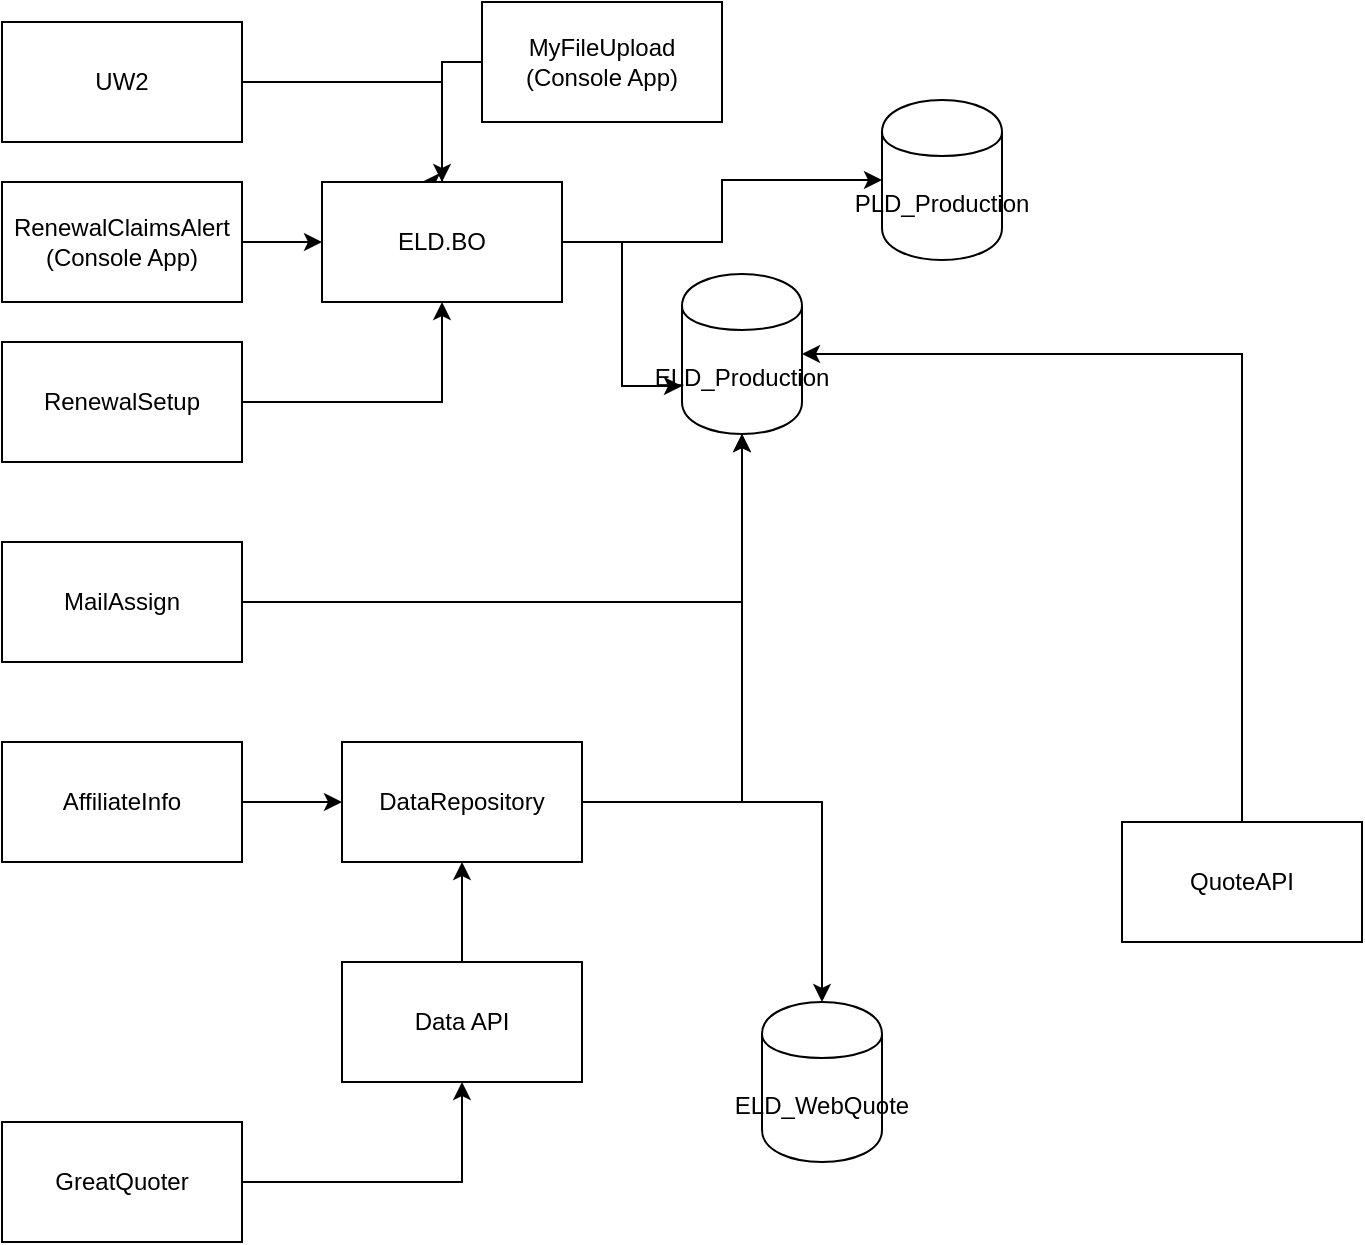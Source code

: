 <mxfile version="11.1.4" type="github"><diagram id="s7VVLqwQubE8mv9PJwXk" name="Page-1"><mxGraphModel dx="1422" dy="774" grid="1" gridSize="10" guides="1" tooltips="1" connect="1" arrows="1" fold="1" page="1" pageScale="1" pageWidth="850" pageHeight="1100" math="0" shadow="0"><root><mxCell id="0"/><mxCell id="1" parent="0"/><mxCell id="8tfEuVkA827uiHsk99Co-5" style="edgeStyle=orthogonalEdgeStyle;rounded=0;orthogonalLoop=1;jettySize=auto;html=1;exitX=1;exitY=0.5;exitDx=0;exitDy=0;entryX=0;entryY=0.5;entryDx=0;entryDy=0;" edge="1" parent="1" source="8tfEuVkA827uiHsk99Co-1"><mxGeometry relative="1" as="geometry"><mxPoint x="230" y="100" as="targetPoint"/><Array as="points"><mxPoint x="240" y="50"/><mxPoint x="240" y="100"/></Array></mxGeometry></mxCell><mxCell id="8tfEuVkA827uiHsk99Co-1" value="UW2" style="rounded=0;whiteSpace=wrap;html=1;" vertex="1" parent="1"><mxGeometry x="20" y="20" width="120" height="60" as="geometry"/></mxCell><mxCell id="8tfEuVkA827uiHsk99Co-9" style="edgeStyle=orthogonalEdgeStyle;rounded=0;orthogonalLoop=1;jettySize=auto;html=1;exitX=1;exitY=0.5;exitDx=0;exitDy=0;entryX=0.5;entryY=1;entryDx=0;entryDy=0;" edge="1" parent="1" source="8tfEuVkA827uiHsk99Co-2" target="8tfEuVkA827uiHsk99Co-6"><mxGeometry relative="1" as="geometry"/></mxCell><mxCell id="8tfEuVkA827uiHsk99Co-2" value="MailAssign&lt;br&gt;" style="rounded=0;whiteSpace=wrap;html=1;" vertex="1" parent="1"><mxGeometry x="20" y="280" width="120" height="60" as="geometry"/></mxCell><mxCell id="8tfEuVkA827uiHsk99Co-8" style="edgeStyle=orthogonalEdgeStyle;rounded=0;orthogonalLoop=1;jettySize=auto;html=1;exitX=1;exitY=0.5;exitDx=0;exitDy=0;entryX=0.5;entryY=1;entryDx=0;entryDy=0;" edge="1" parent="1" source="8tfEuVkA827uiHsk99Co-3" target="8tfEuVkA827uiHsk99Co-7"><mxGeometry relative="1" as="geometry"/></mxCell><mxCell id="8tfEuVkA827uiHsk99Co-3" value="RenewalSetup" style="rounded=0;whiteSpace=wrap;html=1;" vertex="1" parent="1"><mxGeometry x="20" y="180" width="120" height="60" as="geometry"/></mxCell><mxCell id="8tfEuVkA827uiHsk99Co-6" value="ELD_Production" style="shape=cylinder;whiteSpace=wrap;html=1;boundedLbl=1;backgroundOutline=1;" vertex="1" parent="1"><mxGeometry x="360" y="146" width="60" height="80" as="geometry"/></mxCell><mxCell id="8tfEuVkA827uiHsk99Co-10" style="edgeStyle=orthogonalEdgeStyle;rounded=0;orthogonalLoop=1;jettySize=auto;html=1;exitX=1;exitY=0.5;exitDx=0;exitDy=0;entryX=0;entryY=0.7;entryDx=0;entryDy=0;" edge="1" parent="1" source="8tfEuVkA827uiHsk99Co-7" target="8tfEuVkA827uiHsk99Co-6"><mxGeometry relative="1" as="geometry"/></mxCell><mxCell id="8tfEuVkA827uiHsk99Co-26" style="edgeStyle=orthogonalEdgeStyle;rounded=0;orthogonalLoop=1;jettySize=auto;html=1;exitX=1;exitY=0.5;exitDx=0;exitDy=0;entryX=0;entryY=0.5;entryDx=0;entryDy=0;" edge="1" parent="1" source="8tfEuVkA827uiHsk99Co-7" target="8tfEuVkA827uiHsk99Co-25"><mxGeometry relative="1" as="geometry"/></mxCell><mxCell id="8tfEuVkA827uiHsk99Co-7" value="ELD.BO" style="rounded=0;whiteSpace=wrap;html=1;" vertex="1" parent="1"><mxGeometry x="180" y="100" width="120" height="60" as="geometry"/></mxCell><mxCell id="8tfEuVkA827uiHsk99Co-12" style="edgeStyle=orthogonalEdgeStyle;rounded=0;orthogonalLoop=1;jettySize=auto;html=1;exitX=1;exitY=0.5;exitDx=0;exitDy=0;entryX=0.5;entryY=1;entryDx=0;entryDy=0;" edge="1" parent="1" source="8tfEuVkA827uiHsk99Co-11" target="8tfEuVkA827uiHsk99Co-6"><mxGeometry relative="1" as="geometry"/></mxCell><mxCell id="8tfEuVkA827uiHsk99Co-28" style="edgeStyle=orthogonalEdgeStyle;rounded=0;orthogonalLoop=1;jettySize=auto;html=1;exitX=1;exitY=0.5;exitDx=0;exitDy=0;entryX=0.5;entryY=0;entryDx=0;entryDy=0;" edge="1" parent="1" source="8tfEuVkA827uiHsk99Co-11" target="8tfEuVkA827uiHsk99Co-27"><mxGeometry relative="1" as="geometry"/></mxCell><mxCell id="8tfEuVkA827uiHsk99Co-11" value="DataRepository" style="rounded=0;whiteSpace=wrap;html=1;" vertex="1" parent="1"><mxGeometry x="190" y="380" width="120" height="60" as="geometry"/></mxCell><mxCell id="8tfEuVkA827uiHsk99Co-14" style="edgeStyle=orthogonalEdgeStyle;rounded=0;orthogonalLoop=1;jettySize=auto;html=1;exitX=0.5;exitY=0;exitDx=0;exitDy=0;entryX=0.5;entryY=1;entryDx=0;entryDy=0;" edge="1" parent="1" source="8tfEuVkA827uiHsk99Co-13" target="8tfEuVkA827uiHsk99Co-11"><mxGeometry relative="1" as="geometry"/></mxCell><mxCell id="8tfEuVkA827uiHsk99Co-13" value="Data API" style="rounded=0;whiteSpace=wrap;html=1;" vertex="1" parent="1"><mxGeometry x="190" y="490" width="120" height="60" as="geometry"/></mxCell><mxCell id="8tfEuVkA827uiHsk99Co-16" style="edgeStyle=orthogonalEdgeStyle;rounded=0;orthogonalLoop=1;jettySize=auto;html=1;exitX=1;exitY=0.5;exitDx=0;exitDy=0;entryX=0.5;entryY=1;entryDx=0;entryDy=0;" edge="1" parent="1" source="8tfEuVkA827uiHsk99Co-15" target="8tfEuVkA827uiHsk99Co-13"><mxGeometry relative="1" as="geometry"/></mxCell><mxCell id="8tfEuVkA827uiHsk99Co-15" value="GreatQuoter" style="rounded=0;whiteSpace=wrap;html=1;" vertex="1" parent="1"><mxGeometry x="20" y="570" width="120" height="60" as="geometry"/></mxCell><mxCell id="8tfEuVkA827uiHsk99Co-18" style="edgeStyle=orthogonalEdgeStyle;rounded=0;orthogonalLoop=1;jettySize=auto;html=1;exitX=1;exitY=0.5;exitDx=0;exitDy=0;entryX=0;entryY=0.5;entryDx=0;entryDy=0;" edge="1" parent="1" source="8tfEuVkA827uiHsk99Co-17" target="8tfEuVkA827uiHsk99Co-11"><mxGeometry relative="1" as="geometry"/></mxCell><mxCell id="8tfEuVkA827uiHsk99Co-17" value="AffiliateInfo" style="rounded=0;whiteSpace=wrap;html=1;" vertex="1" parent="1"><mxGeometry x="20" y="380" width="120" height="60" as="geometry"/></mxCell><mxCell id="8tfEuVkA827uiHsk99Co-20" style="edgeStyle=orthogonalEdgeStyle;rounded=0;orthogonalLoop=1;jettySize=auto;html=1;exitX=1;exitY=0.5;exitDx=0;exitDy=0;entryX=0;entryY=0.5;entryDx=0;entryDy=0;" edge="1" parent="1" source="8tfEuVkA827uiHsk99Co-19" target="8tfEuVkA827uiHsk99Co-7"><mxGeometry relative="1" as="geometry"/></mxCell><mxCell id="8tfEuVkA827uiHsk99Co-19" value="RenewalClaimsAlert&lt;br&gt;(Console App)" style="rounded=0;whiteSpace=wrap;html=1;" vertex="1" parent="1"><mxGeometry x="20" y="100" width="120" height="60" as="geometry"/></mxCell><mxCell id="8tfEuVkA827uiHsk99Co-22" style="edgeStyle=orthogonalEdgeStyle;rounded=0;orthogonalLoop=1;jettySize=auto;html=1;exitX=0;exitY=0.5;exitDx=0;exitDy=0;entryX=0.5;entryY=0;entryDx=0;entryDy=0;" edge="1" parent="1" source="8tfEuVkA827uiHsk99Co-21" target="8tfEuVkA827uiHsk99Co-7"><mxGeometry relative="1" as="geometry"/></mxCell><mxCell id="8tfEuVkA827uiHsk99Co-21" value="MyFileUpload&lt;br&gt;(Console App)" style="rounded=0;whiteSpace=wrap;html=1;" vertex="1" parent="1"><mxGeometry x="260" y="10" width="120" height="60" as="geometry"/></mxCell><mxCell id="8tfEuVkA827uiHsk99Co-24" style="edgeStyle=orthogonalEdgeStyle;rounded=0;orthogonalLoop=1;jettySize=auto;html=1;exitX=0.5;exitY=0;exitDx=0;exitDy=0;entryX=1;entryY=0.5;entryDx=0;entryDy=0;" edge="1" parent="1" source="8tfEuVkA827uiHsk99Co-23" target="8tfEuVkA827uiHsk99Co-6"><mxGeometry relative="1" as="geometry"/></mxCell><mxCell id="8tfEuVkA827uiHsk99Co-23" value="QuoteAPI" style="rounded=0;whiteSpace=wrap;html=1;" vertex="1" parent="1"><mxGeometry x="580" y="420" width="120" height="60" as="geometry"/></mxCell><mxCell id="8tfEuVkA827uiHsk99Co-25" value="PLD_Production" style="shape=cylinder;whiteSpace=wrap;html=1;boundedLbl=1;backgroundOutline=1;" vertex="1" parent="1"><mxGeometry x="460" y="59" width="60" height="80" as="geometry"/></mxCell><mxCell id="8tfEuVkA827uiHsk99Co-27" value="ELD_WebQuote" style="shape=cylinder;whiteSpace=wrap;html=1;boundedLbl=1;backgroundOutline=1;" vertex="1" parent="1"><mxGeometry x="400" y="510" width="60" height="80" as="geometry"/></mxCell></root></mxGraphModel></diagram></mxfile>
